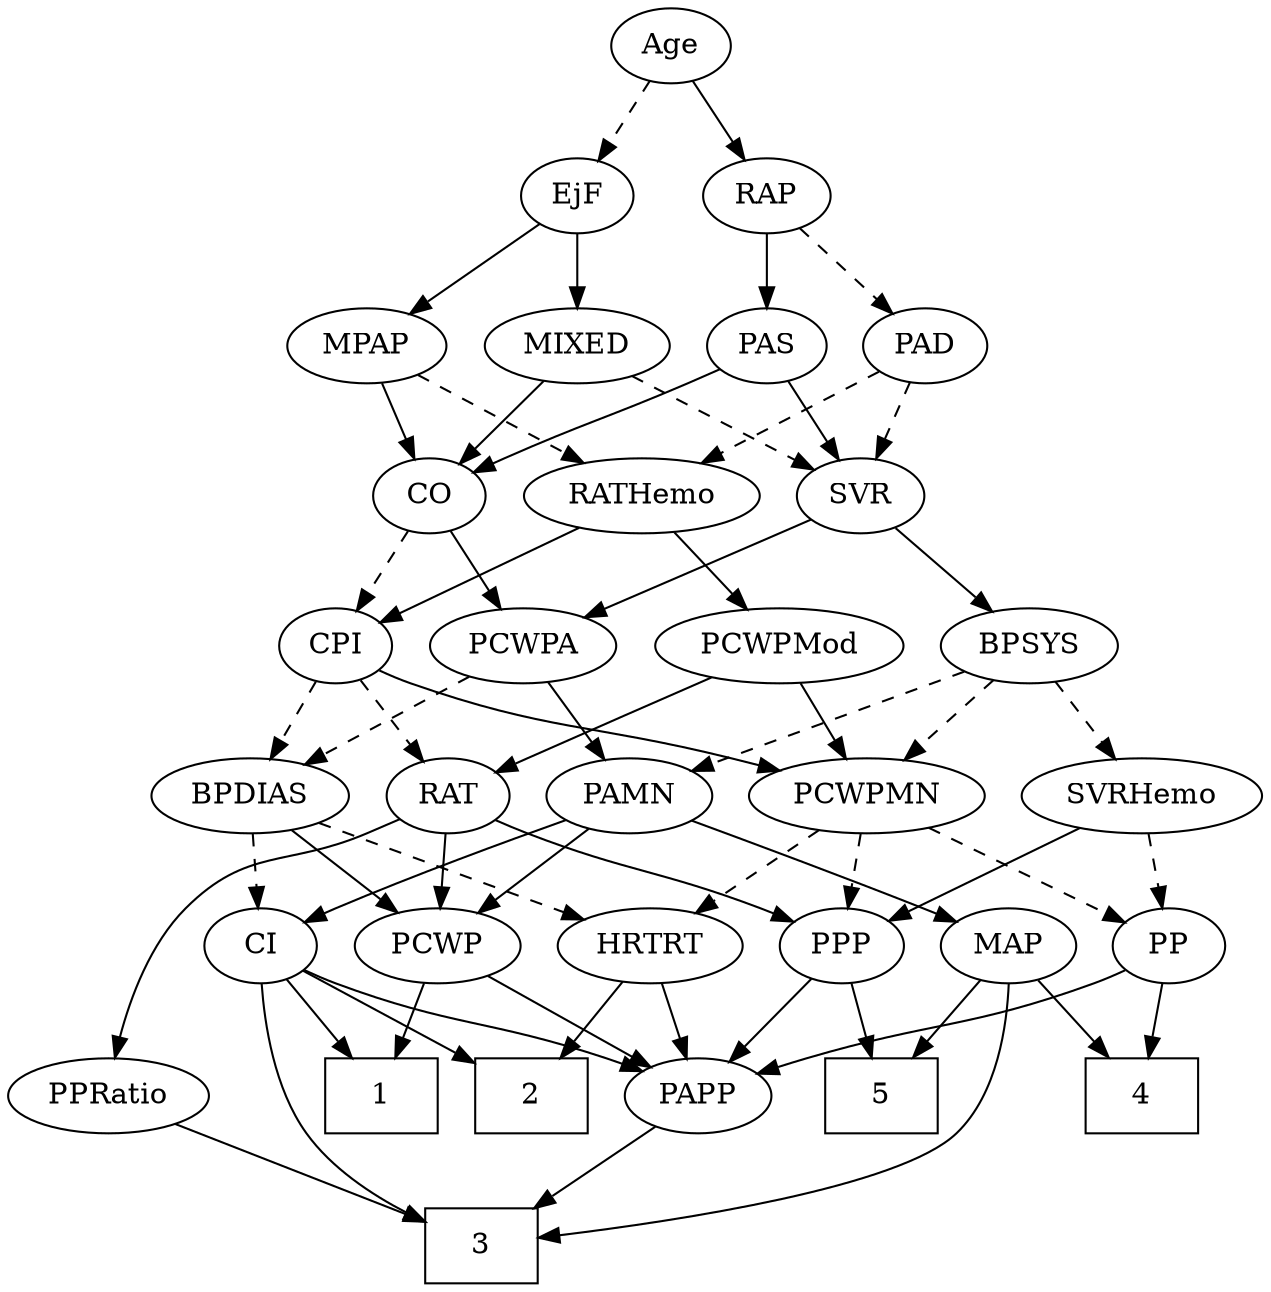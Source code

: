 strict digraph {
	graph [bb="0,0,542.19,612"];
	node [label="\N"];
	1	[height=0.5,
		pos="124.65,90",
		shape=box,
		width=0.75];
	2	[height=0.5,
		pos="234.65,90",
		shape=box,
		width=0.75];
	3	[height=0.5,
		pos="245.65,18",
		shape=box,
		width=0.75];
	4	[height=0.5,
		pos="460.65,90",
		shape=box,
		width=0.75];
	5	[height=0.5,
		pos="388.65,90",
		shape=box,
		width=0.75];
	Age	[height=0.5,
		pos="208.65,594",
		width=0.75];
	EjF	[height=0.5,
		pos="172.65,522",
		width=0.75];
	Age -> EjF	[pos="e,180.95,539.15 200.3,576.76 195.93,568.28 190.5,557.71 185.61,548.2",
		style=dashed];
	RAP	[height=0.5,
		pos="245.65,522",
		width=0.77632];
	Age -> RAP	[pos="e,237.11,539.15 217.23,576.76 221.71,568.28 227.3,557.71 232.33,548.2",
		style=solid];
	MIXED	[height=0.5,
		pos="252.65,450",
		width=1.1193];
	EjF -> MIXED	[pos="e,235.21,466.26 188.45,507.17 199.61,497.4 214.8,484.11 227.6,472.91",
		style=solid];
	MPAP	[height=0.5,
		pos="83.646,450",
		width=0.97491];
	EjF -> MPAP	[pos="e,102.15,465.56 155.91,507.83 142.99,497.68 124.88,483.43 110.02,471.74",
		style=solid];
	PAD	[height=0.5,
		pos="165.65,450",
		width=0.79437];
	RAP -> PAD	[pos="e,181.81,465.14 229.46,506.83 217.96,496.78 202.34,483.11 189.44,471.82",
		style=dashed];
	PAS	[height=0.5,
		pos="337.65,450",
		width=0.75];
	RAP -> PAS	[pos="e,320.42,464.11 262.95,507.83 276.83,497.27 296.51,482.3 312.19,470.37",
		style=solid];
	CO	[height=0.5,
		pos="205.65,378",
		width=0.75];
	MIXED -> CO	[pos="e,216.38,394.99 241.51,432.41 235.69,423.74 228.46,412.97 222.01,403.38",
		style=solid];
	SVR	[height=0.5,
		pos="278.65,378",
		width=0.77632];
	MIXED -> SVR	[pos="e,272.41,395.79 258.94,432.05 261.91,424.06 265.52,414.33 268.84,405.4",
		style=dashed];
	MPAP -> CO	[pos="e,185.93,390.31 106.31,436 126.33,424.51 155.61,407.71 177.2,395.32",
		style=solid];
	RATHemo	[height=0.5,
		pos="84.646,378",
		width=1.3721];
	MPAP -> RATHemo	[pos="e,84.402,396.1 83.894,431.7 84.004,423.98 84.136,414.71 84.259,406.11",
		style=dashed];
	BPSYS	[height=0.5,
		pos="343.65,306",
		width=1.0471];
	PAMN	[height=0.5,
		pos="243.65,234",
		width=1.011];
	BPSYS -> PAMN	[pos="e,264,249.25 322.93,290.5 308.35,280.29 288.64,266.5 272.53,255.22",
		style=dashed];
	PCWPMN	[height=0.5,
		pos="347.65,234",
		width=1.3902];
	BPSYS -> PCWPMN	[pos="e,346.67,252.1 344.64,287.7 345.08,279.98 345.61,270.71 346.1,262.11",
		style=dashed];
	SVRHemo	[height=0.5,
		pos="465.65,234",
		width=1.3902];
	BPSYS -> SVRHemo	[pos="e,439.97,249.73 366.88,291.67 385.07,281.23 410.64,266.56 431.21,254.76",
		style=dashed];
	PAD -> RATHemo	[pos="e,102.99,394.85 149.25,434.83 138.26,425.33 123.53,412.6 110.92,401.7",
		style=dashed];
	PAD -> SVR	[pos="e,259.19,391.05 185.33,436.81 203.4,425.62 230.36,408.91 250.66,396.33",
		style=dashed];
	CPI	[height=0.5,
		pos="155.65,306",
		width=0.75];
	CO -> CPI	[pos="e,166.71,322.49 194.55,361.46 188.14,352.49 179.95,341.02 172.73,330.92",
		style=dashed];
	PCWPA	[height=0.5,
		pos="242.65,306",
		width=1.1555];
	CO -> PCWPA	[pos="e,233.85,323.63 214.23,360.76 218.65,352.4 224.14,342.02 229.11,332.61",
		style=solid];
	PAS -> CO	[pos="e,226.13,389.86 317.02,438.06 295.03,426.4 260.02,407.83 235.12,394.63",
		style=solid];
	PAS -> SVR	[pos="e,291.42,394.16 324.84,433.81 317.04,424.55 306.9,412.52 298.11,402.09",
		style=solid];
	MAP	[height=0.5,
		pos="511.65,162",
		width=0.84854];
	PAMN -> MAP	[pos="e,488.26,173.9 271.01,221.83 276.77,219.71 282.86,217.65 288.65,216 368.36,193.27 392.41,204.34 471.65,180 474.04,179.26 476.49,\
178.43 478.94,177.54",
		style=solid];
	PCWP	[height=0.5,
		pos="113.65,162",
		width=0.97491];
	PAMN -> PCWP	[pos="e,136.9,175.52 219.8,220.16 199.06,208.99 168.81,192.7 145.91,180.37",
		style=solid];
	CI	[height=0.5,
		pos="193.65,162",
		width=0.75];
	PAMN -> CI	[pos="e,204.84,178.67 232.05,216.76 225.71,207.89 217.75,196.74 210.71,186.89",
		style=solid];
	RATHemo -> CPI	[pos="e,141.19,321.25 101.11,360.76 110.87,351.14 123.35,338.84 133.91,328.43",
		style=solid];
	PCWPMod	[height=0.5,
		pos="58.646,306",
		width=1.4443];
	RATHemo -> PCWPMod	[pos="e,65.063,324.28 78.353,360.05 75.426,352.18 71.875,342.62 68.599,333.79",
		style=solid];
	RAT	[height=0.5,
		pos="58.646,234",
		width=0.75827];
	CPI -> RAT	[pos="e,76.325,247.76 137.86,292.16 122.95,281.41 101.47,265.91 84.644,253.76",
		style=dashed];
	CPI -> PCWPMN	[pos="e,310.65,246.26 176.79,294.53 181.63,292.27 186.78,289.97 191.65,288 227.78,273.39 269.64,259.32 300.9,249.35",
		style=solid];
	BPDIAS	[height=0.5,
		pos="146.65,234",
		width=1.1735];
	CPI -> BPDIAS	[pos="e,148.87,252.28 153.47,288.05 152.48,280.35 151.28,271.03 150.16,262.36",
		style=dashed];
	PPP	[height=0.5,
		pos="363.65,162",
		width=0.75];
	RAT -> PPP	[pos="e,343.11,173.93 79.386,222.25 84.587,219.9 90.231,217.63 95.646,216 195.57,185.93 227.89,210.59 327.65,180 329.58,179.41 331.54,\
178.73 333.5,177.99",
		style=solid];
	PPRatio	[height=0.5,
		pos="39.646,90",
		width=1.1013];
	RAT -> PPRatio	[pos="e,41.946,108.19 56.355,215.87 53.116,191.67 47.168,147.21 43.312,118.39",
		style=solid];
	RAT -> PCWP	[pos="e,100.97,179.13 70.581,217.81 77.591,208.89 86.612,197.41 94.586,187.26",
		style=solid];
	SVR -> BPSYS	[pos="e,328.98,322.8 292.43,362.15 300.98,352.94 312.16,340.91 321.89,330.43",
		style=solid];
	SVR -> PCWPA	[pos="e,251.2,323.63 270.3,360.76 266,352.4 260.65,342.02 255.82,332.61",
		style=solid];
	PCWPMod -> RAT	[pos="e,58.646,252.1 58.646,287.7 58.646,279.98 58.646,270.71 58.646,262.11",
		style=solid];
	PCWPMod -> PCWPMN	[pos="e,310.3,246.19 97.275,293.85 104.68,291.82 112.39,289.78 119.65,288 194.23,269.68 214.15,270.64 288.65,252 292.49,251.04 296.47,\
250 300.45,248.92",
		style=solid];
	PCWPA -> PAMN	[pos="e,243.4,252.1 242.89,287.7 243,279.98 243.14,270.71 243.26,262.11",
		style=solid];
	PCWPA -> BPDIAS	[pos="e,166.98,249.82 222.29,290.15 208.67,280.22 190.55,267.01 175.45,256.01",
		style=dashed];
	PP	[height=0.5,
		pos="435.65,162",
		width=0.75];
	PCWPMN -> PP	[pos="e,419.01,176.24 367.62,217.12 380.47,206.89 397.26,193.53 410.95,182.65",
		style=dashed];
	PCWPMN -> PPP	[pos="e,359.74,180.1 351.6,215.7 353.36,207.98 355.48,198.71 357.45,190.11",
		style=dashed];
	HRTRT	[height=0.5,
		pos="278.65,162",
		width=1.1013];
	PCWPMN -> HRTRT	[pos="e,294.09,178.67 331.64,216.76 322.63,207.62 311.23,196.06 301.32,186",
		style=dashed];
	SVRHemo -> PP	[pos="e,442.84,179.79 458.38,216.05 454.92,207.97 450.7,198.12 446.84,189.11",
		style=dashed];
	SVRHemo -> PPP	[pos="e,381.99,175.59 443.51,217.81 427.99,207.16 407.15,192.85 390.65,181.53",
		style=solid];
	BPDIAS -> PCWP	[pos="e,121.56,179.79 138.66,216.05 134.85,207.97 130.2,198.12 125.96,189.11",
		style=solid];
	BPDIAS -> CI	[pos="e,182.91,178.99 157.78,216.41 163.6,207.74 170.84,196.97 177.28,187.38",
		style=dashed];
	BPDIAS -> HRTRT	[pos="e,253.72,176.22 172.1,219.5 192.77,208.54 222.12,192.98 244.78,180.96",
		style=dashed];
	MAP -> 3	[pos="e,272.87,20.957 513.98,143.77 515.65,123.77 514.98,91.106 496.65,72 467.64,41.776 345.73,27.352 283.11,21.828",
		style=solid];
	MAP -> 4	[pos="e,473.25,108.29 500.07,145.12 493.89,136.63 486.13,125.98 479.14,116.38",
		style=solid];
	MAP -> 5	[pos="e,415.98,106.55 490.5,148.97 472.47,138.71 446.16,123.73 424.79,111.57",
		style=solid];
	PP -> 4	[pos="e,454.42,108.45 441.57,144.41 444.38,136.54 447.81,126.93 450.99,118.04",
		style=solid];
	PAPP	[height=0.5,
		pos="311.65,90",
		width=0.88464];
	PP -> PAPP	[pos="e,333.61,103.4 415.72,149.75 395.99,138.61 365.48,121.39 342.59,108.47",
		style=solid];
	PPP -> 5	[pos="e,382.42,108.45 369.57,144.41 372.38,136.54 375.81,126.93 378.99,118.04",
		style=solid];
	PPP -> PAPP	[pos="e,323.52,106.98 352.11,145.46 345.47,136.53 336.98,125.11 329.5,115.04",
		style=solid];
	PPRatio -> 3	[pos="e,218.39,28.123 70.215,78.35 76.317,76.237 82.683,74.041 88.646,72 129.66,57.962 176.79,42.087 208.62,31.401",
		style=solid];
	PCWP -> 1	[pos="e,121.96,108.1 116.37,143.7 117.58,135.98 119.03,126.71 120.39,118.11",
		style=solid];
	PCWP -> PAPP	[pos="e,287.06,101.59 140.54,150.31 146.17,148.16 152.08,145.96 157.65,144 207.36,126.49 221.15,126.11 270.65,108 272.91,107.17 275.22,\
106.3 277.55,105.39",
		style=solid];
	CI -> 1	[pos="e,141.6,108.2 179.35,146.5 170.52,137.54 158.96,125.81 148.75,115.45",
		style=solid];
	CI -> 2	[pos="e,224.62,108.12 203.16,144.76 207.98,136.53 213.96,126.32 219.41,117.02",
		style=solid];
	CI -> 3	[pos="e,224.71,36.428 191.37,143.87 189.65,125.39 188.98,95.467 198.65,72 202.91,61.659 210.07,51.978 217.54,43.791",
		style=solid];
	CI -> PAPP	[pos="e,290.54,103.52 213.13,149.44 231.8,138.36 260.25,121.49 281.78,108.72",
		style=solid];
	PAPP -> 3	[pos="e,261.79,36.127 297.33,73.811 288.99,64.967 278.28,53.607 268.77,43.525",
		style=solid];
	HRTRT -> 2	[pos="e,245.61,108.45 268.22,144.41 263.11,136.28 256.84,126.31 251.11,117.18",
		style=solid];
	HRTRT -> PAPP	[pos="e,303.73,107.79 286.63,144.05 290.45,135.97 295.09,126.12 299.34,117.11",
		style=solid];
}
